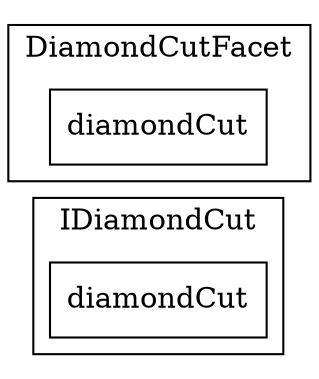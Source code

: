 strict digraph {
rankdir="LR"
node [shape=box]
subgraph cluster_73_IDiamondCut {
label = "IDiamondCut"
"73_diamondCut" [label="diamondCut"]
}subgraph cluster_35_DiamondCutFacet {
label = "DiamondCutFacet"
"35_diamondCut" [label="diamondCut"]
}subgraph cluster_solidity {
label = "[Solidity]"
}
}